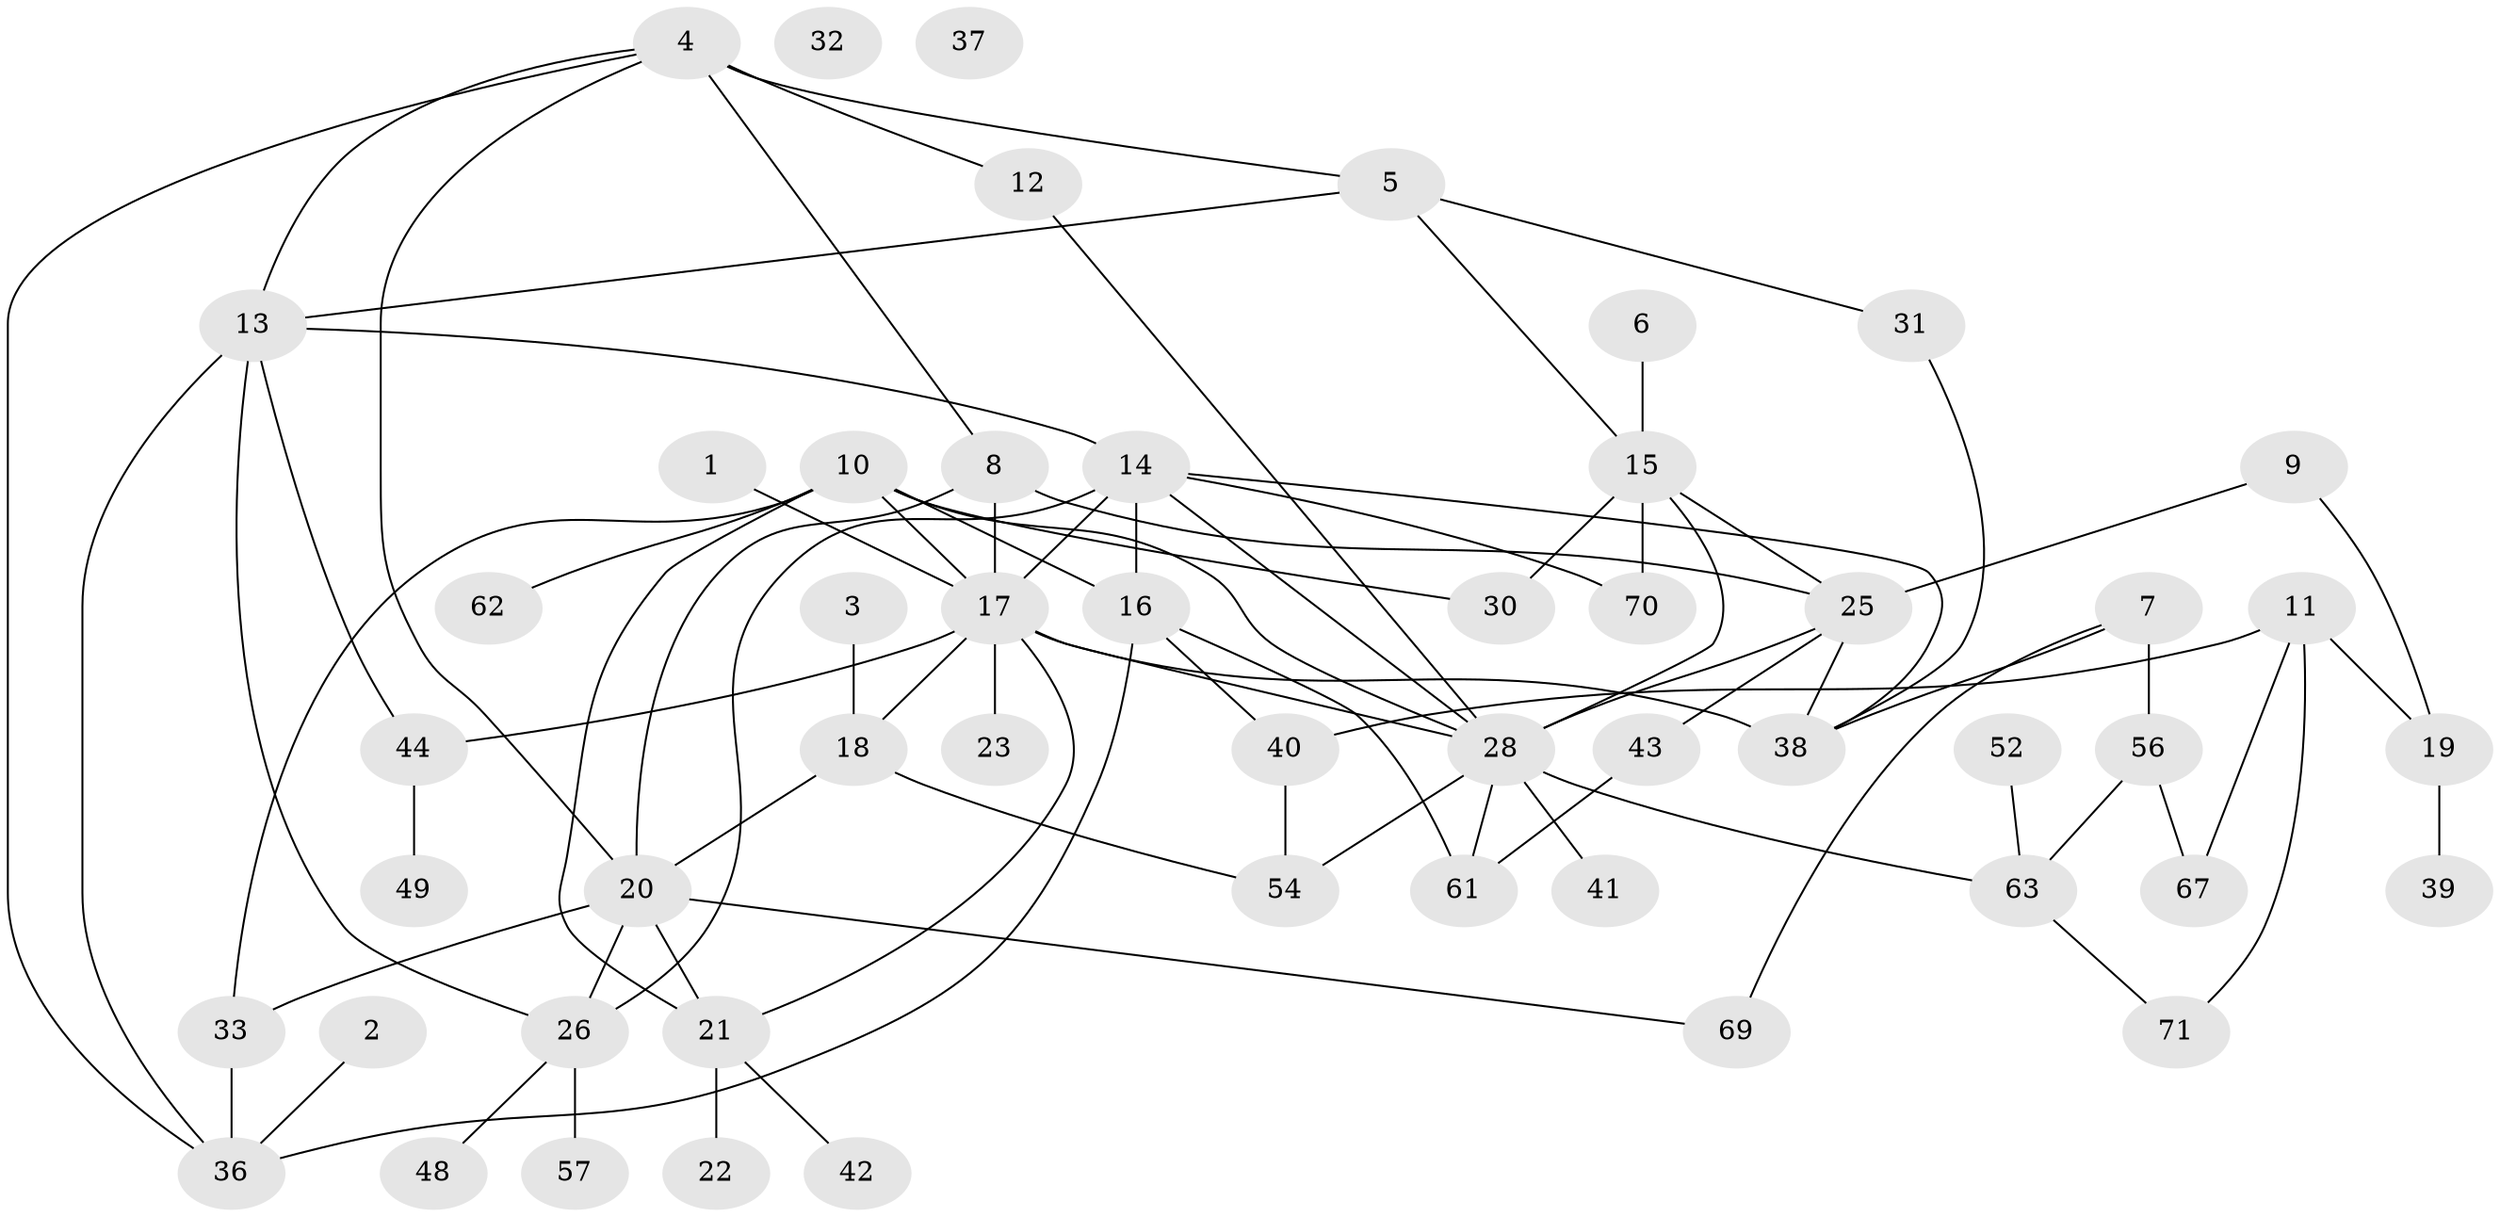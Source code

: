 // original degree distribution, {1: 0.23376623376623376, 4: 0.12987012987012986, 3: 0.24675324675324675, 5: 0.07792207792207792, 2: 0.19480519480519481, 7: 0.012987012987012988, 6: 0.07792207792207792, 0: 0.025974025974025976}
// Generated by graph-tools (version 1.1) at 2025/41/03/06/25 10:41:22]
// undirected, 52 vertices, 83 edges
graph export_dot {
graph [start="1"]
  node [color=gray90,style=filled];
  1;
  2;
  3;
  4 [super="+66"];
  5 [super="+46"];
  6;
  7 [super="+76"];
  8;
  9 [super="+65"];
  10 [super="+72"];
  11 [super="+47"];
  12;
  13 [super="+50"];
  14 [super="+51"];
  15 [super="+24"];
  16 [super="+68"];
  17 [super="+77"];
  18 [super="+29"];
  19;
  20 [super="+73"];
  21 [super="+35"];
  22;
  23 [super="+27"];
  25 [super="+53"];
  26 [super="+34"];
  28 [super="+55"];
  30 [super="+45"];
  31;
  32;
  33;
  36 [super="+59"];
  37;
  38 [super="+75"];
  39;
  40 [super="+60"];
  41;
  42;
  43;
  44 [super="+64"];
  48;
  49;
  52;
  54;
  56;
  57 [super="+58"];
  61;
  62;
  63 [super="+74"];
  67;
  69;
  70;
  71;
  1 -- 17;
  2 -- 36;
  3 -- 18;
  4 -- 5;
  4 -- 8;
  4 -- 12;
  4 -- 36;
  4 -- 13;
  4 -- 20;
  5 -- 15;
  5 -- 31;
  5 -- 13;
  6 -- 15;
  7 -- 56;
  7 -- 38;
  7 -- 69;
  8 -- 25;
  8 -- 17;
  8 -- 20;
  9 -- 19;
  9 -- 25;
  10 -- 21;
  10 -- 28;
  10 -- 16;
  10 -- 33;
  10 -- 62;
  10 -- 30;
  10 -- 17;
  11 -- 40;
  11 -- 67;
  11 -- 19;
  11 -- 71;
  12 -- 28;
  13 -- 14;
  13 -- 26;
  13 -- 36;
  13 -- 44;
  14 -- 16;
  14 -- 17;
  14 -- 28;
  14 -- 70;
  14 -- 26;
  14 -- 38;
  15 -- 70;
  15 -- 25;
  15 -- 28;
  15 -- 30;
  16 -- 61;
  16 -- 40;
  16 -- 36;
  17 -- 18;
  17 -- 28;
  17 -- 38;
  17 -- 21;
  17 -- 23;
  17 -- 44;
  18 -- 54;
  18 -- 20;
  19 -- 39;
  20 -- 26;
  20 -- 69;
  20 -- 33;
  20 -- 21;
  21 -- 22;
  21 -- 42;
  25 -- 28;
  25 -- 43;
  25 -- 38;
  26 -- 48;
  26 -- 57;
  28 -- 61;
  28 -- 54;
  28 -- 41;
  28 -- 63;
  31 -- 38;
  33 -- 36 [weight=2];
  40 -- 54;
  43 -- 61;
  44 -- 49;
  52 -- 63;
  56 -- 67;
  56 -- 63;
  63 -- 71;
}
